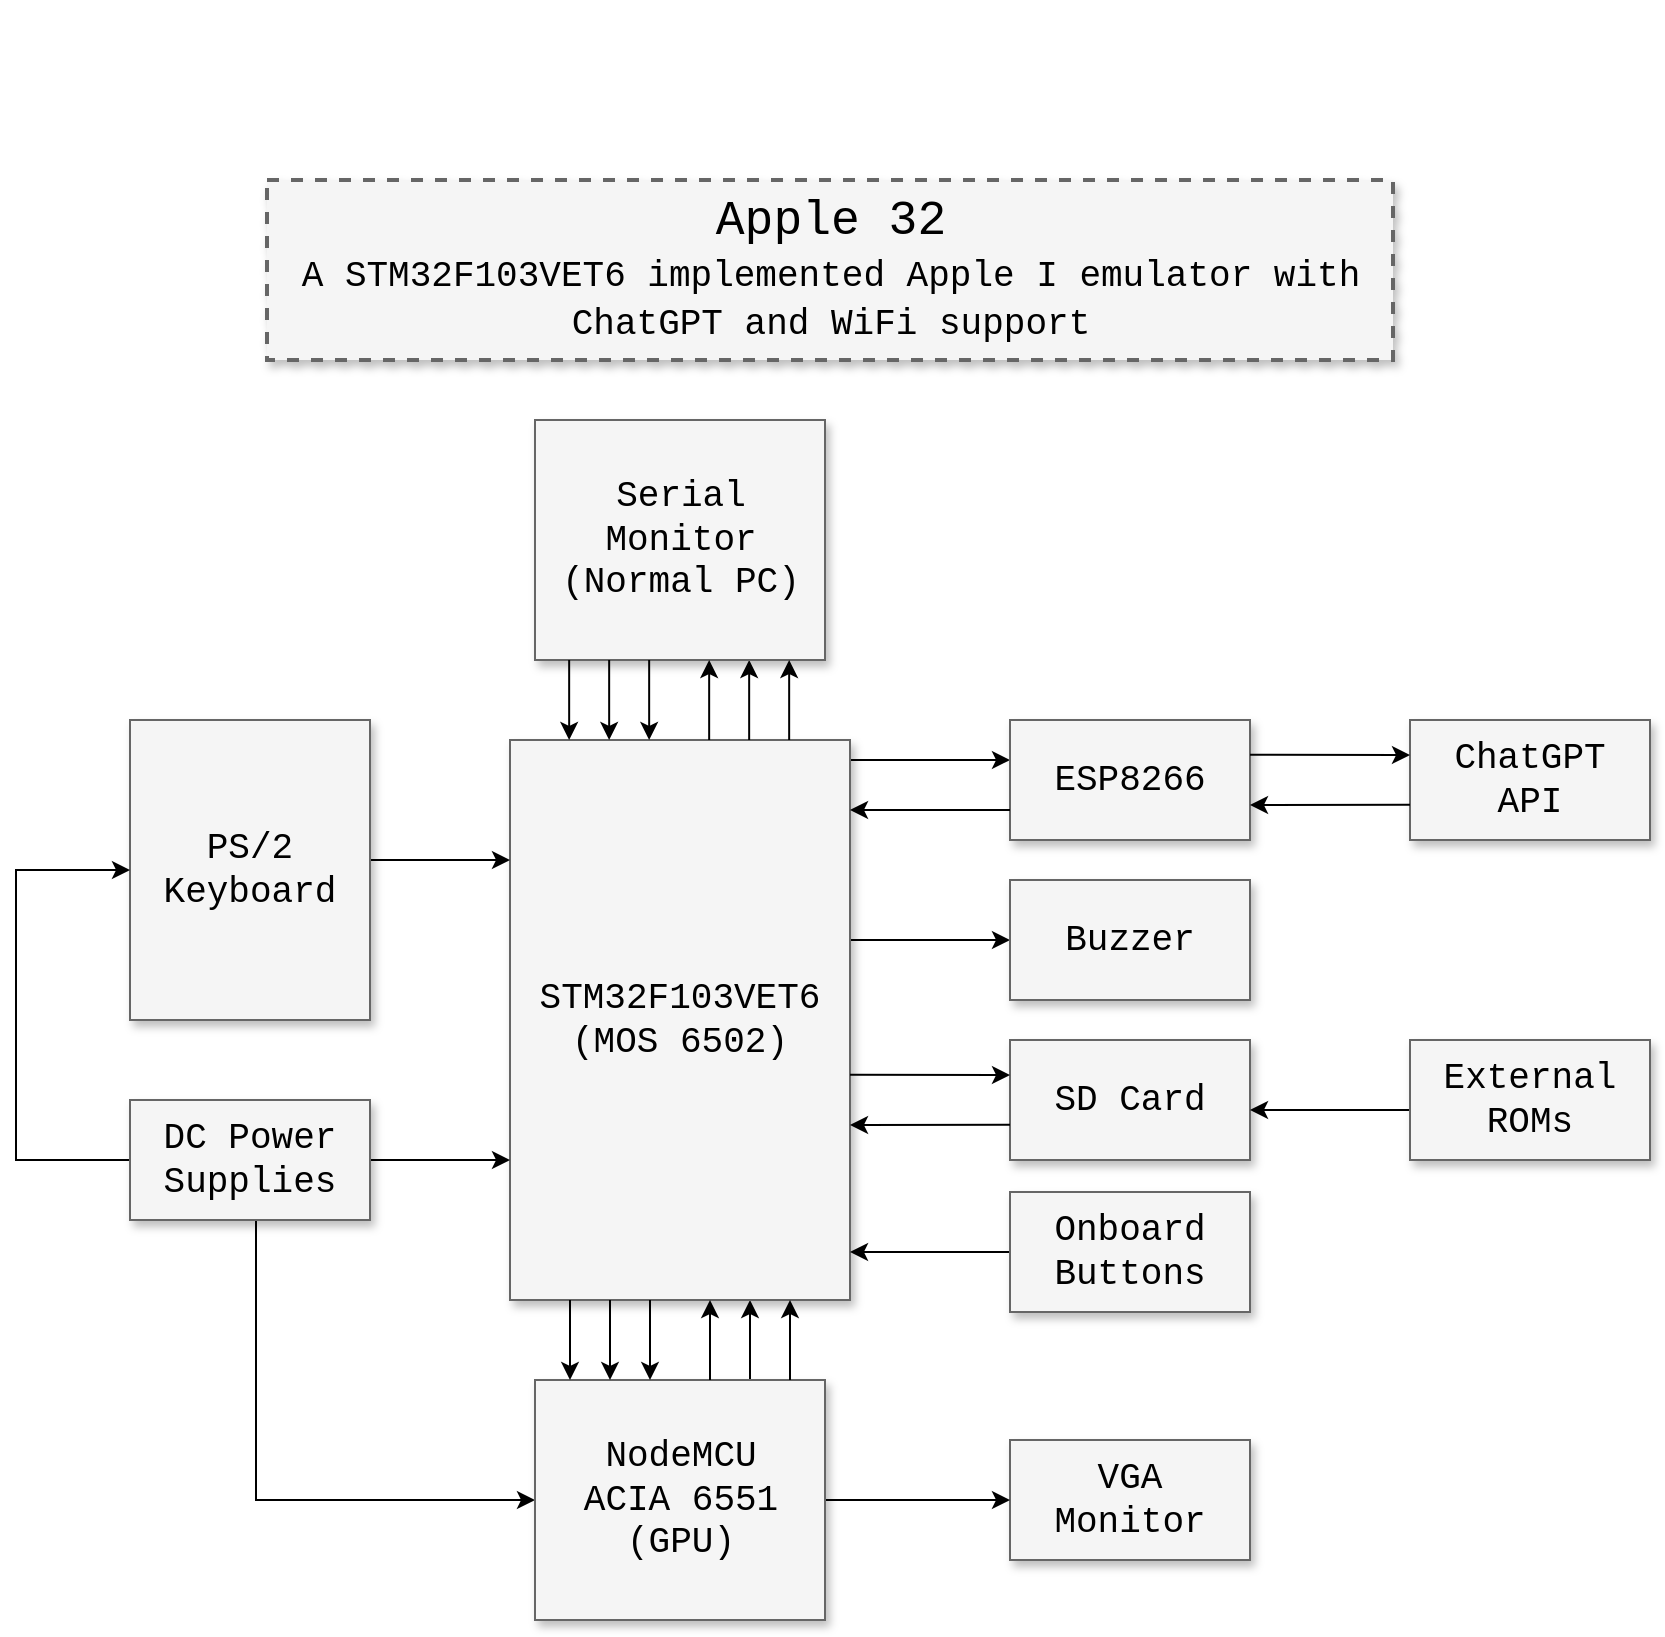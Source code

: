<mxfile version="22.0.4" type="device">
  <diagram name="Page-1" id="90a13364-a465-7bf4-72fc-28e22215d7a0">
    <mxGraphModel dx="1268" dy="733" grid="1" gridSize="10" guides="1" tooltips="1" connect="1" arrows="1" fold="1" page="1" pageScale="1.5" pageWidth="1169" pageHeight="826" background="none" math="0" shadow="0">
      <root>
        <mxCell id="0" style=";html=1;" />
        <mxCell id="1" style=";html=1;" parent="0" />
        <mxCell id="3a17f1ce550125da-1" value="&lt;font&gt;&lt;font style=&quot;font-size: 24px;&quot;&gt;Apple 32&lt;/font&gt;&lt;br&gt;&lt;font style=&quot;font-size: 18px;&quot;&gt;A STM32F103VET6 implemented Apple I emulator with ChatGPT and WiFi support&lt;/font&gt;&lt;/font&gt;" style="whiteSpace=wrap;html=1;shadow=1;fontSize=20;fillColor=#f5f5f5;strokeColor=#666666;strokeWidth=2;dashed=1;fontFamily=Courier New;" parent="1" vertex="1">
          <mxGeometry x="605.5" y="290" width="563" height="90" as="geometry" />
        </mxCell>
        <mxCell id="3a17f1ce550125da-13" style="edgeStyle=elbowEdgeStyle;rounded=0;html=1;startArrow=none;startFill=0;jettySize=auto;orthogonalLoop=1;fontSize=18;elbow=vertical;fontFamily=Courier New;" parent="1" edge="1">
          <mxGeometry relative="1" as="geometry">
            <mxPoint x="897.0" y="580.0" as="sourcePoint" />
            <mxPoint x="977.0" y="580.0" as="targetPoint" />
          </mxGeometry>
        </mxCell>
        <mxCell id="3a17f1ce550125da-14" style="edgeStyle=elbowEdgeStyle;rounded=0;html=1;startArrow=none;startFill=0;jettySize=auto;orthogonalLoop=1;fontSize=18;elbow=vertical;fontFamily=Courier New;" parent="1" source="3a17f1ce550125da-2" target="3a17f1ce550125da-5" edge="1">
          <mxGeometry relative="1" as="geometry" />
        </mxCell>
        <mxCell id="3a17f1ce550125da-17" style="edgeStyle=elbowEdgeStyle;rounded=0;html=1;startArrow=none;startFill=0;jettySize=auto;orthogonalLoop=1;fontSize=18;fontFamily=Courier New;" parent="1" source="3a17f1ce550125da-10" target="3a17f1ce550125da-2" edge="1">
          <mxGeometry relative="1" as="geometry">
            <Array as="points">
              <mxPoint x="847" y="870" />
            </Array>
          </mxGeometry>
        </mxCell>
        <mxCell id="3a17f1ce550125da-2" value="STM32F103VET6&lt;br&gt;(MOS 6502)" style="whiteSpace=wrap;html=1;shadow=1;fontSize=18;fillColor=#f5f5f5;strokeColor=#666666;fontFamily=Courier New;" parent="1" vertex="1">
          <mxGeometry x="727" y="570" width="170" height="280" as="geometry" />
        </mxCell>
        <mxCell id="3a17f1ce550125da-4" value="ESP8266" style="whiteSpace=wrap;html=1;shadow=1;fontSize=18;fillColor=#f5f5f5;strokeColor=#666666;fontFamily=Courier New;" parent="1" vertex="1">
          <mxGeometry x="977" y="560" width="120" height="60" as="geometry" />
        </mxCell>
        <mxCell id="3a17f1ce550125da-5" value="Buzzer" style="whiteSpace=wrap;html=1;shadow=1;fontSize=18;fillColor=#f5f5f5;strokeColor=#666666;fontFamily=Courier New;" parent="1" vertex="1">
          <mxGeometry x="977" y="640" width="120" height="60" as="geometry" />
        </mxCell>
        <mxCell id="3a17f1ce550125da-6" value="SD Card" style="whiteSpace=wrap;html=1;shadow=1;fontSize=18;fillColor=#f5f5f5;strokeColor=#666666;fontFamily=Courier New;" parent="1" vertex="1">
          <mxGeometry x="977" y="720" width="120" height="60" as="geometry" />
        </mxCell>
        <mxCell id="3a17f1ce550125da-7" value="VGA Monitor" style="whiteSpace=wrap;html=1;shadow=1;fontSize=18;fillColor=#f5f5f5;strokeColor=#666666;fontFamily=Courier New;" parent="1" vertex="1">
          <mxGeometry x="977" y="920" width="120" height="60" as="geometry" />
        </mxCell>
        <mxCell id="3a17f1ce550125da-20" style="edgeStyle=elbowEdgeStyle;rounded=0;html=1;startArrow=none;startFill=0;jettySize=auto;orthogonalLoop=1;fontSize=18;elbow=vertical;fontFamily=Courier New;" parent="1" source="3a17f1ce550125da-8" target="3a17f1ce550125da-2" edge="1">
          <mxGeometry relative="1" as="geometry">
            <Array as="points">
              <mxPoint x="697" y="630" />
            </Array>
          </mxGeometry>
        </mxCell>
        <mxCell id="3a17f1ce550125da-8" value="PS/2&lt;br&gt;Keyboard" style="whiteSpace=wrap;html=1;shadow=1;fontSize=18;fillColor=#f5f5f5;strokeColor=#666666;fontFamily=Courier New;" parent="1" vertex="1">
          <mxGeometry x="537" y="560" width="120" height="150" as="geometry" />
        </mxCell>
        <mxCell id="3a17f1ce550125da-21" style="edgeStyle=elbowEdgeStyle;rounded=0;html=1;startArrow=none;startFill=0;jettySize=auto;orthogonalLoop=1;fontSize=18;elbow=vertical;fontFamily=Courier New;" parent="1" source="3a17f1ce550125da-9" target="3a17f1ce550125da-2" edge="1">
          <mxGeometry relative="1" as="geometry" />
        </mxCell>
        <mxCell id="i7FNVnsDXq_T55qsw0-U-1" style="edgeStyle=orthogonalEdgeStyle;rounded=0;orthogonalLoop=1;jettySize=auto;html=1;entryX=0;entryY=0.5;entryDx=0;entryDy=0;" edge="1" parent="1" source="3a17f1ce550125da-9" target="3a17f1ce550125da-10">
          <mxGeometry relative="1" as="geometry">
            <Array as="points">
              <mxPoint x="600" y="950" />
            </Array>
          </mxGeometry>
        </mxCell>
        <mxCell id="i7FNVnsDXq_T55qsw0-U-10" style="edgeStyle=orthogonalEdgeStyle;rounded=0;orthogonalLoop=1;jettySize=auto;html=1;entryX=0;entryY=0.5;entryDx=0;entryDy=0;" edge="1" parent="1" source="3a17f1ce550125da-9" target="3a17f1ce550125da-8">
          <mxGeometry relative="1" as="geometry">
            <Array as="points">
              <mxPoint x="480" y="780" />
              <mxPoint x="480" y="635" />
            </Array>
          </mxGeometry>
        </mxCell>
        <mxCell id="3a17f1ce550125da-9" value="DC Power&lt;br&gt;Supplies" style="whiteSpace=wrap;html=1;shadow=1;fontSize=18;fillColor=#f5f5f5;strokeColor=#666666;fontFamily=Courier New;" parent="1" vertex="1">
          <mxGeometry x="537" y="750" width="120" height="60" as="geometry" />
        </mxCell>
        <mxCell id="i7FNVnsDXq_T55qsw0-U-3" style="edgeStyle=orthogonalEdgeStyle;rounded=0;orthogonalLoop=1;jettySize=auto;html=1;entryX=0;entryY=0.5;entryDx=0;entryDy=0;" edge="1" parent="1" source="3a17f1ce550125da-10" target="3a17f1ce550125da-7">
          <mxGeometry relative="1" as="geometry" />
        </mxCell>
        <mxCell id="3a17f1ce550125da-10" value="NodeMCU&lt;br&gt;ACIA 6551&lt;br&gt;(GPU)" style="whiteSpace=wrap;html=1;shadow=1;fontSize=18;fillColor=#f5f5f5;strokeColor=#666666;fontFamily=Courier New;" parent="1" vertex="1">
          <mxGeometry x="739.5" y="890" width="145" height="120" as="geometry" />
        </mxCell>
        <mxCell id="3a17f1ce550125da-22" style="edgeStyle=elbowEdgeStyle;rounded=0;html=1;startArrow=none;startFill=0;jettySize=auto;orthogonalLoop=1;fontSize=18;fontFamily=Courier New;" parent="1" source="3a17f1ce550125da-10" target="3a17f1ce550125da-2" edge="1">
          <mxGeometry relative="1" as="geometry">
            <mxPoint x="877" y="900" as="sourcePoint" />
            <mxPoint x="877" y="860" as="targetPoint" />
            <Array as="points">
              <mxPoint x="867" y="870" />
              <mxPoint x="847" y="870" />
            </Array>
          </mxGeometry>
        </mxCell>
        <mxCell id="3a17f1ce550125da-23" style="edgeStyle=elbowEdgeStyle;rounded=0;html=1;startArrow=none;startFill=0;jettySize=auto;orthogonalLoop=1;fontSize=18;fontFamily=Courier New;" parent="1" edge="1">
          <mxGeometry relative="1" as="geometry">
            <mxPoint x="827" y="890" as="sourcePoint" />
            <mxPoint x="827" y="850" as="targetPoint" />
            <Array as="points">
              <mxPoint x="827" y="870" />
              <mxPoint x="827" y="870" />
            </Array>
          </mxGeometry>
        </mxCell>
        <mxCell id="3a17f1ce550125da-24" style="edgeStyle=elbowEdgeStyle;rounded=0;html=1;startArrow=none;startFill=0;jettySize=auto;orthogonalLoop=1;fontSize=18;fontFamily=Courier New;" parent="1" edge="1">
          <mxGeometry relative="1" as="geometry">
            <mxPoint x="797" y="850" as="sourcePoint" />
            <mxPoint x="797" y="890" as="targetPoint" />
            <Array as="points">
              <mxPoint x="797" y="870" />
              <mxPoint x="827" y="880" />
            </Array>
          </mxGeometry>
        </mxCell>
        <mxCell id="3a17f1ce550125da-25" style="edgeStyle=elbowEdgeStyle;rounded=0;html=1;startArrow=none;startFill=0;jettySize=auto;orthogonalLoop=1;fontSize=18;fontFamily=Courier New;" parent="1" edge="1">
          <mxGeometry relative="1" as="geometry">
            <mxPoint x="777" y="850" as="sourcePoint" />
            <mxPoint x="777" y="890" as="targetPoint" />
            <Array as="points">
              <mxPoint x="777" y="870" />
              <mxPoint x="807" y="880" />
            </Array>
          </mxGeometry>
        </mxCell>
        <mxCell id="3a17f1ce550125da-26" style="edgeStyle=elbowEdgeStyle;rounded=0;html=1;startArrow=none;startFill=0;jettySize=auto;orthogonalLoop=1;fontSize=18;fontFamily=Courier New;" parent="1" edge="1">
          <mxGeometry relative="1" as="geometry">
            <mxPoint x="757" y="850" as="sourcePoint" />
            <mxPoint x="757" y="890" as="targetPoint" />
            <Array as="points">
              <mxPoint x="757" y="870" />
              <mxPoint x="787" y="880" />
            </Array>
          </mxGeometry>
        </mxCell>
        <mxCell id="i7FNVnsDXq_T55qsw0-U-2" value="" style="shape=image;verticalLabelPosition=bottom;labelBackgroundColor=default;verticalAlign=top;aspect=fixed;imageAspect=0;image=https://upload.wikimedia.org/wikipedia/commons/thumb/8/84/Apple_Computer_Logo_rainbow.svg/514px-Apple_Computer_Logo_rainbow.svg.png;" vertex="1" parent="1">
          <mxGeometry x="861.26" y="200" width="51.49" height="60" as="geometry" />
        </mxCell>
        <mxCell id="i7FNVnsDXq_T55qsw0-U-4" style="edgeStyle=elbowEdgeStyle;rounded=0;html=1;startArrow=none;startFill=0;jettySize=auto;orthogonalLoop=1;fontSize=18;elbow=vertical;fontFamily=Courier New;" edge="1" parent="1" source="i7FNVnsDXq_T55qsw0-U-5">
          <mxGeometry relative="1" as="geometry">
            <mxPoint x="897" y="826" as="targetPoint" />
          </mxGeometry>
        </mxCell>
        <mxCell id="i7FNVnsDXq_T55qsw0-U-5" value="Onboard&lt;br&gt;Buttons" style="whiteSpace=wrap;html=1;shadow=1;fontSize=18;fillColor=#f5f5f5;strokeColor=#666666;fontFamily=Courier New;" vertex="1" parent="1">
          <mxGeometry x="977" y="796" width="120" height="60" as="geometry" />
        </mxCell>
        <mxCell id="i7FNVnsDXq_T55qsw0-U-7" value="ChatGPT&lt;br&gt;API" style="whiteSpace=wrap;html=1;shadow=1;fontSize=18;fillColor=#f5f5f5;strokeColor=#666666;fontFamily=Courier New;" vertex="1" parent="1">
          <mxGeometry x="1177" y="560" width="120" height="60" as="geometry" />
        </mxCell>
        <mxCell id="i7FNVnsDXq_T55qsw0-U-8" style="edgeStyle=elbowEdgeStyle;rounded=0;html=1;startArrow=none;startFill=0;jettySize=auto;orthogonalLoop=1;fontSize=18;elbow=vertical;fontFamily=Courier New;" edge="1" parent="1" source="i7FNVnsDXq_T55qsw0-U-9">
          <mxGeometry relative="1" as="geometry">
            <mxPoint x="1097" y="755" as="targetPoint" />
          </mxGeometry>
        </mxCell>
        <mxCell id="i7FNVnsDXq_T55qsw0-U-9" value="External&lt;br&gt;ROMs" style="whiteSpace=wrap;html=1;shadow=1;fontSize=18;fillColor=#f5f5f5;strokeColor=#666666;fontFamily=Courier New;" vertex="1" parent="1">
          <mxGeometry x="1177" y="720" width="120" height="60" as="geometry" />
        </mxCell>
        <mxCell id="i7FNVnsDXq_T55qsw0-U-11" style="edgeStyle=elbowEdgeStyle;rounded=0;html=1;startArrow=none;startFill=0;jettySize=auto;orthogonalLoop=1;fontSize=18;fontFamily=Courier New;" edge="1" parent="1">
          <mxGeometry relative="1" as="geometry">
            <Array as="points">
              <mxPoint x="846.58" y="550" />
            </Array>
            <mxPoint x="846.58" y="530" as="targetPoint" />
            <mxPoint x="846.58" y="570" as="sourcePoint" />
          </mxGeometry>
        </mxCell>
        <mxCell id="i7FNVnsDXq_T55qsw0-U-12" value="Serial Monitor&lt;br&gt;(Normal PC)" style="whiteSpace=wrap;html=1;shadow=1;fontSize=18;fillColor=#f5f5f5;strokeColor=#666666;fontFamily=Courier New;" vertex="1" parent="1">
          <mxGeometry x="739.5" y="410" width="145" height="120" as="geometry" />
        </mxCell>
        <mxCell id="i7FNVnsDXq_T55qsw0-U-13" style="edgeStyle=elbowEdgeStyle;rounded=0;html=1;startArrow=none;startFill=0;jettySize=auto;orthogonalLoop=1;fontSize=18;fontFamily=Courier New;" edge="1" parent="1">
          <mxGeometry relative="1" as="geometry">
            <mxPoint x="866.58" y="570" as="sourcePoint" />
            <mxPoint x="866.58" y="530" as="targetPoint" />
            <Array as="points">
              <mxPoint x="866.58" y="550" />
              <mxPoint x="846.58" y="550" />
            </Array>
          </mxGeometry>
        </mxCell>
        <mxCell id="i7FNVnsDXq_T55qsw0-U-14" style="edgeStyle=elbowEdgeStyle;rounded=0;html=1;startArrow=none;startFill=0;jettySize=auto;orthogonalLoop=1;fontSize=18;fontFamily=Courier New;" edge="1" parent="1">
          <mxGeometry relative="1" as="geometry">
            <mxPoint x="826.58" y="570" as="sourcePoint" />
            <mxPoint x="826.58" y="530" as="targetPoint" />
            <Array as="points">
              <mxPoint x="826.58" y="550" />
              <mxPoint x="826.58" y="550" />
            </Array>
          </mxGeometry>
        </mxCell>
        <mxCell id="i7FNVnsDXq_T55qsw0-U-15" style="edgeStyle=elbowEdgeStyle;rounded=0;html=1;startArrow=none;startFill=0;jettySize=auto;orthogonalLoop=1;fontSize=18;fontFamily=Courier New;" edge="1" parent="1">
          <mxGeometry relative="1" as="geometry">
            <mxPoint x="796.58" y="530" as="sourcePoint" />
            <mxPoint x="796.58" y="570" as="targetPoint" />
            <Array as="points">
              <mxPoint x="796.58" y="550" />
              <mxPoint x="826.58" y="560" />
            </Array>
          </mxGeometry>
        </mxCell>
        <mxCell id="i7FNVnsDXq_T55qsw0-U-16" style="edgeStyle=elbowEdgeStyle;rounded=0;html=1;startArrow=none;startFill=0;jettySize=auto;orthogonalLoop=1;fontSize=18;fontFamily=Courier New;" edge="1" parent="1">
          <mxGeometry relative="1" as="geometry">
            <mxPoint x="776.58" y="530" as="sourcePoint" />
            <mxPoint x="776.58" y="570" as="targetPoint" />
            <Array as="points">
              <mxPoint x="776.58" y="550" />
              <mxPoint x="806.58" y="560" />
            </Array>
          </mxGeometry>
        </mxCell>
        <mxCell id="i7FNVnsDXq_T55qsw0-U-17" style="edgeStyle=elbowEdgeStyle;rounded=0;html=1;startArrow=none;startFill=0;jettySize=auto;orthogonalLoop=1;fontSize=18;fontFamily=Courier New;" edge="1" parent="1">
          <mxGeometry relative="1" as="geometry">
            <mxPoint x="756.58" y="530" as="sourcePoint" />
            <mxPoint x="756.58" y="570" as="targetPoint" />
            <Array as="points">
              <mxPoint x="756.58" y="550" />
              <mxPoint x="786.58" y="560" />
            </Array>
          </mxGeometry>
        </mxCell>
        <mxCell id="i7FNVnsDXq_T55qsw0-U-19" style="edgeStyle=elbowEdgeStyle;rounded=0;html=1;startArrow=none;startFill=0;jettySize=auto;orthogonalLoop=1;fontSize=18;elbow=vertical;fontFamily=Courier New;" edge="1" parent="1">
          <mxGeometry relative="1" as="geometry">
            <mxPoint x="977" y="605" as="sourcePoint" />
            <mxPoint x="897" y="605" as="targetPoint" />
          </mxGeometry>
        </mxCell>
        <mxCell id="i7FNVnsDXq_T55qsw0-U-20" style="edgeStyle=elbowEdgeStyle;rounded=0;html=1;startArrow=none;startFill=0;jettySize=auto;orthogonalLoop=1;fontSize=18;elbow=vertical;fontFamily=Courier New;" edge="1" parent="1">
          <mxGeometry relative="1" as="geometry">
            <mxPoint x="1097.0" y="577.38" as="sourcePoint" />
            <mxPoint x="1177.0" y="577.38" as="targetPoint" />
          </mxGeometry>
        </mxCell>
        <mxCell id="i7FNVnsDXq_T55qsw0-U-21" style="edgeStyle=elbowEdgeStyle;rounded=0;html=1;startArrow=none;startFill=0;jettySize=auto;orthogonalLoop=1;fontSize=18;elbow=vertical;fontFamily=Courier New;" edge="1" parent="1">
          <mxGeometry relative="1" as="geometry">
            <mxPoint x="1177" y="602.38" as="sourcePoint" />
            <mxPoint x="1097" y="602.38" as="targetPoint" />
          </mxGeometry>
        </mxCell>
        <mxCell id="i7FNVnsDXq_T55qsw0-U-22" style="edgeStyle=elbowEdgeStyle;rounded=0;html=1;startArrow=none;startFill=0;jettySize=auto;orthogonalLoop=1;fontSize=18;elbow=vertical;fontFamily=Courier New;" edge="1" parent="1">
          <mxGeometry relative="1" as="geometry">
            <mxPoint x="897.0" y="737.36" as="sourcePoint" />
            <mxPoint x="977.0" y="737.36" as="targetPoint" />
          </mxGeometry>
        </mxCell>
        <mxCell id="i7FNVnsDXq_T55qsw0-U-23" style="edgeStyle=elbowEdgeStyle;rounded=0;html=1;startArrow=none;startFill=0;jettySize=auto;orthogonalLoop=1;fontSize=18;elbow=vertical;fontFamily=Courier New;" edge="1" parent="1">
          <mxGeometry relative="1" as="geometry">
            <mxPoint x="977" y="762.36" as="sourcePoint" />
            <mxPoint x="897" y="762.36" as="targetPoint" />
          </mxGeometry>
        </mxCell>
      </root>
    </mxGraphModel>
  </diagram>
</mxfile>
